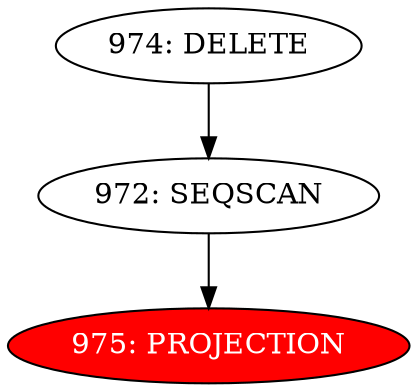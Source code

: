 digraph name {
972 [label="972: SEQSCAN" ];
972 -> 975;
975 [label="975: PROJECTION" fontcolor="white" style="filled" fillcolor="red"];
974 [label="974: DELETE" ];
974 -> 972;

}

